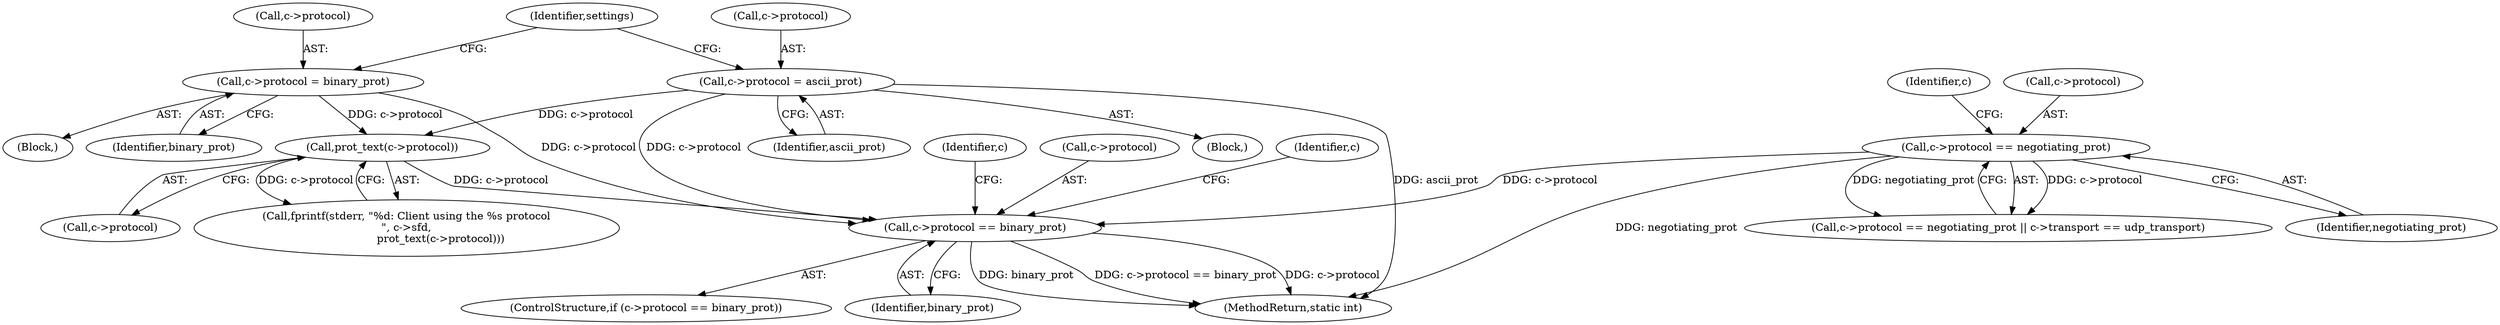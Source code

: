 digraph "0_memcached_d9cd01ede97f4145af9781d448c62a3318952719@pointer" {
"1000188" [label="(Call,c->protocol == binary_prot)"];
"1000158" [label="(Call,c->protocol = binary_prot)"];
"1000134" [label="(Call,c->protocol == negotiating_prot)"];
"1000165" [label="(Call,c->protocol = ascii_prot)"];
"1000183" [label="(Call,prot_text(c->protocol))"];
"1000189" [label="(Call,c->protocol)"];
"1000184" [label="(Call,c->protocol)"];
"1000138" [label="(Identifier,negotiating_prot)"];
"1000477" [label="(Identifier,c)"];
"1000157" [label="(Block,)"];
"1000197" [label="(Identifier,c)"];
"1000166" [label="(Call,c->protocol)"];
"1000603" [label="(MethodReturn,static int)"];
"1000133" [label="(Call,c->protocol == negotiating_prot || c->transport == udp_transport)"];
"1000141" [label="(Identifier,c)"];
"1000135" [label="(Call,c->protocol)"];
"1000173" [label="(Identifier,settings)"];
"1000187" [label="(ControlStructure,if (c->protocol == binary_prot))"];
"1000159" [label="(Call,c->protocol)"];
"1000165" [label="(Call,c->protocol = ascii_prot)"];
"1000192" [label="(Identifier,binary_prot)"];
"1000183" [label="(Call,prot_text(c->protocol))"];
"1000158" [label="(Call,c->protocol = binary_prot)"];
"1000134" [label="(Call,c->protocol == negotiating_prot)"];
"1000177" [label="(Call,fprintf(stderr, \"%d: Client using the %s protocol\n\", c->sfd,\n                    prot_text(c->protocol)))"];
"1000169" [label="(Identifier,ascii_prot)"];
"1000164" [label="(Block,)"];
"1000162" [label="(Identifier,binary_prot)"];
"1000188" [label="(Call,c->protocol == binary_prot)"];
"1000188" -> "1000187"  [label="AST: "];
"1000188" -> "1000192"  [label="CFG: "];
"1000189" -> "1000188"  [label="AST: "];
"1000192" -> "1000188"  [label="AST: "];
"1000197" -> "1000188"  [label="CFG: "];
"1000477" -> "1000188"  [label="CFG: "];
"1000188" -> "1000603"  [label="DDG: c->protocol == binary_prot"];
"1000188" -> "1000603"  [label="DDG: c->protocol"];
"1000188" -> "1000603"  [label="DDG: binary_prot"];
"1000158" -> "1000188"  [label="DDG: c->protocol"];
"1000134" -> "1000188"  [label="DDG: c->protocol"];
"1000165" -> "1000188"  [label="DDG: c->protocol"];
"1000183" -> "1000188"  [label="DDG: c->protocol"];
"1000158" -> "1000157"  [label="AST: "];
"1000158" -> "1000162"  [label="CFG: "];
"1000159" -> "1000158"  [label="AST: "];
"1000162" -> "1000158"  [label="AST: "];
"1000173" -> "1000158"  [label="CFG: "];
"1000158" -> "1000183"  [label="DDG: c->protocol"];
"1000134" -> "1000133"  [label="AST: "];
"1000134" -> "1000138"  [label="CFG: "];
"1000135" -> "1000134"  [label="AST: "];
"1000138" -> "1000134"  [label="AST: "];
"1000141" -> "1000134"  [label="CFG: "];
"1000133" -> "1000134"  [label="CFG: "];
"1000134" -> "1000603"  [label="DDG: negotiating_prot"];
"1000134" -> "1000133"  [label="DDG: c->protocol"];
"1000134" -> "1000133"  [label="DDG: negotiating_prot"];
"1000165" -> "1000164"  [label="AST: "];
"1000165" -> "1000169"  [label="CFG: "];
"1000166" -> "1000165"  [label="AST: "];
"1000169" -> "1000165"  [label="AST: "];
"1000173" -> "1000165"  [label="CFG: "];
"1000165" -> "1000603"  [label="DDG: ascii_prot"];
"1000165" -> "1000183"  [label="DDG: c->protocol"];
"1000183" -> "1000177"  [label="AST: "];
"1000183" -> "1000184"  [label="CFG: "];
"1000184" -> "1000183"  [label="AST: "];
"1000177" -> "1000183"  [label="CFG: "];
"1000183" -> "1000177"  [label="DDG: c->protocol"];
}
